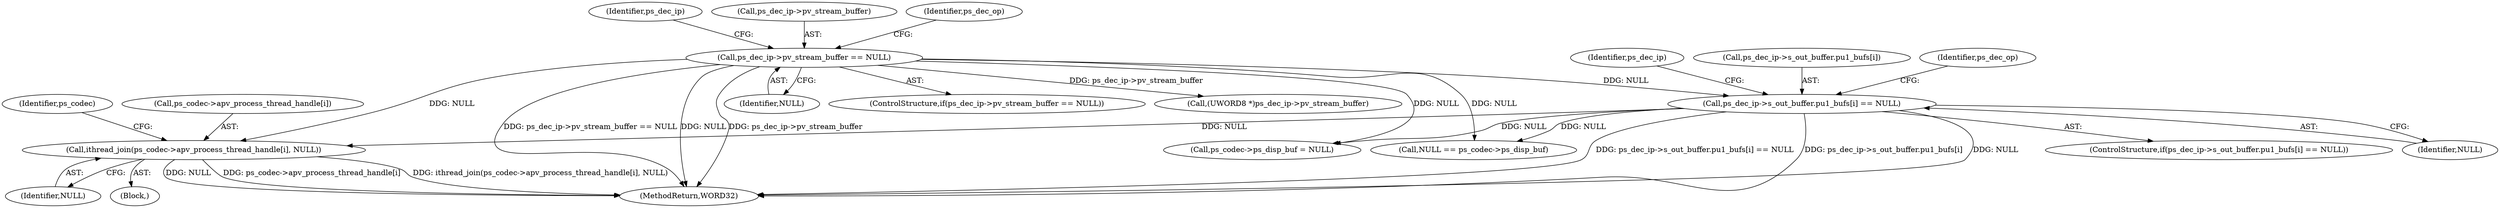 digraph "0_Android_87fb7909c49e6a4510ba86ace1ffc83459c7e1b9@API" {
"1001784" [label="(Call,ithread_join(ps_codec->apv_process_thread_handle[i], NULL))"];
"1000404" [label="(Call,ps_dec_ip->s_out_buffer.pu1_bufs[i] == NULL)"];
"1000260" [label="(Call,ps_dec_ip->pv_stream_buffer == NULL)"];
"1001783" [label="(Block,)"];
"1000405" [label="(Call,ps_dec_ip->s_out_buffer.pu1_bufs[i])"];
"1001785" [label="(Call,ps_codec->apv_process_thread_handle[i])"];
"1000758" [label="(Call,(UWORD8 *)ps_dec_ip->pv_stream_buffer)"];
"1000283" [label="(Identifier,ps_dec_ip)"];
"1001903" [label="(MethodReturn,WORD32)"];
"1000412" [label="(Identifier,NULL)"];
"1000264" [label="(Identifier,NULL)"];
"1001790" [label="(Identifier,NULL)"];
"1000404" [label="(Call,ps_dec_ip->s_out_buffer.pu1_bufs[i] == NULL)"];
"1001794" [label="(Identifier,ps_codec)"];
"1000682" [label="(Call,NULL == ps_codec->ps_disp_buf)"];
"1000416" [label="(Identifier,ps_dec_op)"];
"1000260" [label="(Call,ps_dec_ip->pv_stream_buffer == NULL)"];
"1000780" [label="(Call,ps_codec->ps_disp_buf = NULL)"];
"1001784" [label="(Call,ithread_join(ps_codec->apv_process_thread_handle[i], NULL))"];
"1000433" [label="(Identifier,ps_dec_ip)"];
"1000261" [label="(Call,ps_dec_ip->pv_stream_buffer)"];
"1000259" [label="(ControlStructure,if(ps_dec_ip->pv_stream_buffer == NULL))"];
"1000403" [label="(ControlStructure,if(ps_dec_ip->s_out_buffer.pu1_bufs[i] == NULL))"];
"1000268" [label="(Identifier,ps_dec_op)"];
"1001784" -> "1001783"  [label="AST: "];
"1001784" -> "1001790"  [label="CFG: "];
"1001785" -> "1001784"  [label="AST: "];
"1001790" -> "1001784"  [label="AST: "];
"1001794" -> "1001784"  [label="CFG: "];
"1001784" -> "1001903"  [label="DDG: NULL"];
"1001784" -> "1001903"  [label="DDG: ps_codec->apv_process_thread_handle[i]"];
"1001784" -> "1001903"  [label="DDG: ithread_join(ps_codec->apv_process_thread_handle[i], NULL)"];
"1000404" -> "1001784"  [label="DDG: NULL"];
"1000260" -> "1001784"  [label="DDG: NULL"];
"1000404" -> "1000403"  [label="AST: "];
"1000404" -> "1000412"  [label="CFG: "];
"1000405" -> "1000404"  [label="AST: "];
"1000412" -> "1000404"  [label="AST: "];
"1000416" -> "1000404"  [label="CFG: "];
"1000433" -> "1000404"  [label="CFG: "];
"1000404" -> "1001903"  [label="DDG: ps_dec_ip->s_out_buffer.pu1_bufs[i]"];
"1000404" -> "1001903"  [label="DDG: NULL"];
"1000404" -> "1001903"  [label="DDG: ps_dec_ip->s_out_buffer.pu1_bufs[i] == NULL"];
"1000260" -> "1000404"  [label="DDG: NULL"];
"1000404" -> "1000682"  [label="DDG: NULL"];
"1000404" -> "1000780"  [label="DDG: NULL"];
"1000260" -> "1000259"  [label="AST: "];
"1000260" -> "1000264"  [label="CFG: "];
"1000261" -> "1000260"  [label="AST: "];
"1000264" -> "1000260"  [label="AST: "];
"1000268" -> "1000260"  [label="CFG: "];
"1000283" -> "1000260"  [label="CFG: "];
"1000260" -> "1001903"  [label="DDG: ps_dec_ip->pv_stream_buffer == NULL"];
"1000260" -> "1001903"  [label="DDG: NULL"];
"1000260" -> "1001903"  [label="DDG: ps_dec_ip->pv_stream_buffer"];
"1000260" -> "1000682"  [label="DDG: NULL"];
"1000260" -> "1000758"  [label="DDG: ps_dec_ip->pv_stream_buffer"];
"1000260" -> "1000780"  [label="DDG: NULL"];
}
